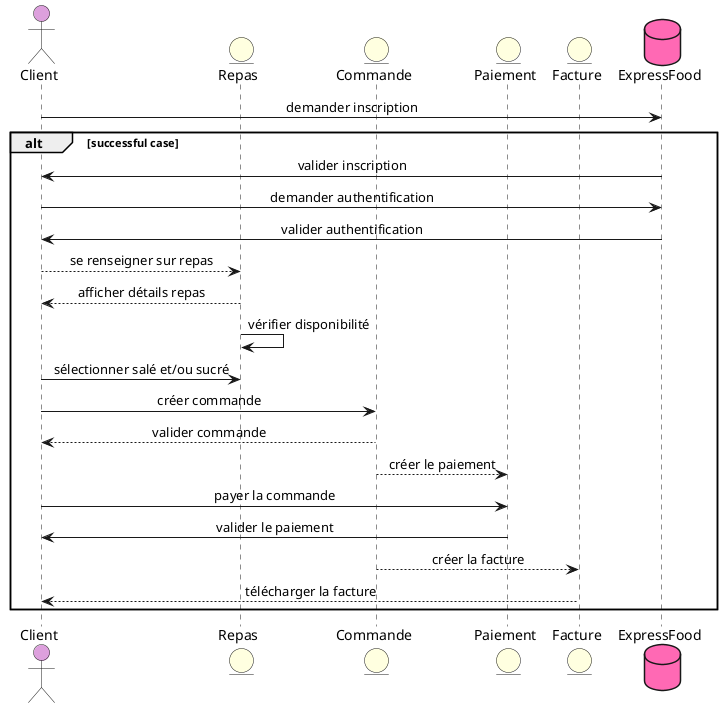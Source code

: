 @startuml ClientSequence

skinparam responseMessageBelowArrow true
skinparam SequenceMessageAlignment center

actor Client as Client #Plum

entity Repas as Repas #LightYellow
entity Commande as Commande #LightYellow
entity Paiement as Paiement #LightYellow
entity Facture as Facture #LightYellow

database ExpressFood as ExpressFood #HotPink


Client -> ExpressFood: demander inscription
alt successful case
ExpressFood -> Client: valider inscription 

Client  -> ExpressFood: demander authentification 
ExpressFood -> Client: valider authentification 

Client  --> Repas: se renseigner sur repas
Repas  --> Client: afficher détails repas
Repas -> Repas: vérifier disponibilité
Client -> Repas: sélectionner salé et/ou sucré

Client -> Commande: créer commande
Commande --> Client: valider commande

Commande --> Paiement: créer le paiement
Client -> Paiement: payer la commande
Paiement -> Client: valider le paiement

Commande --> Facture: créer la facture
Facture --> Client: télécharger la facture

end
@enduml